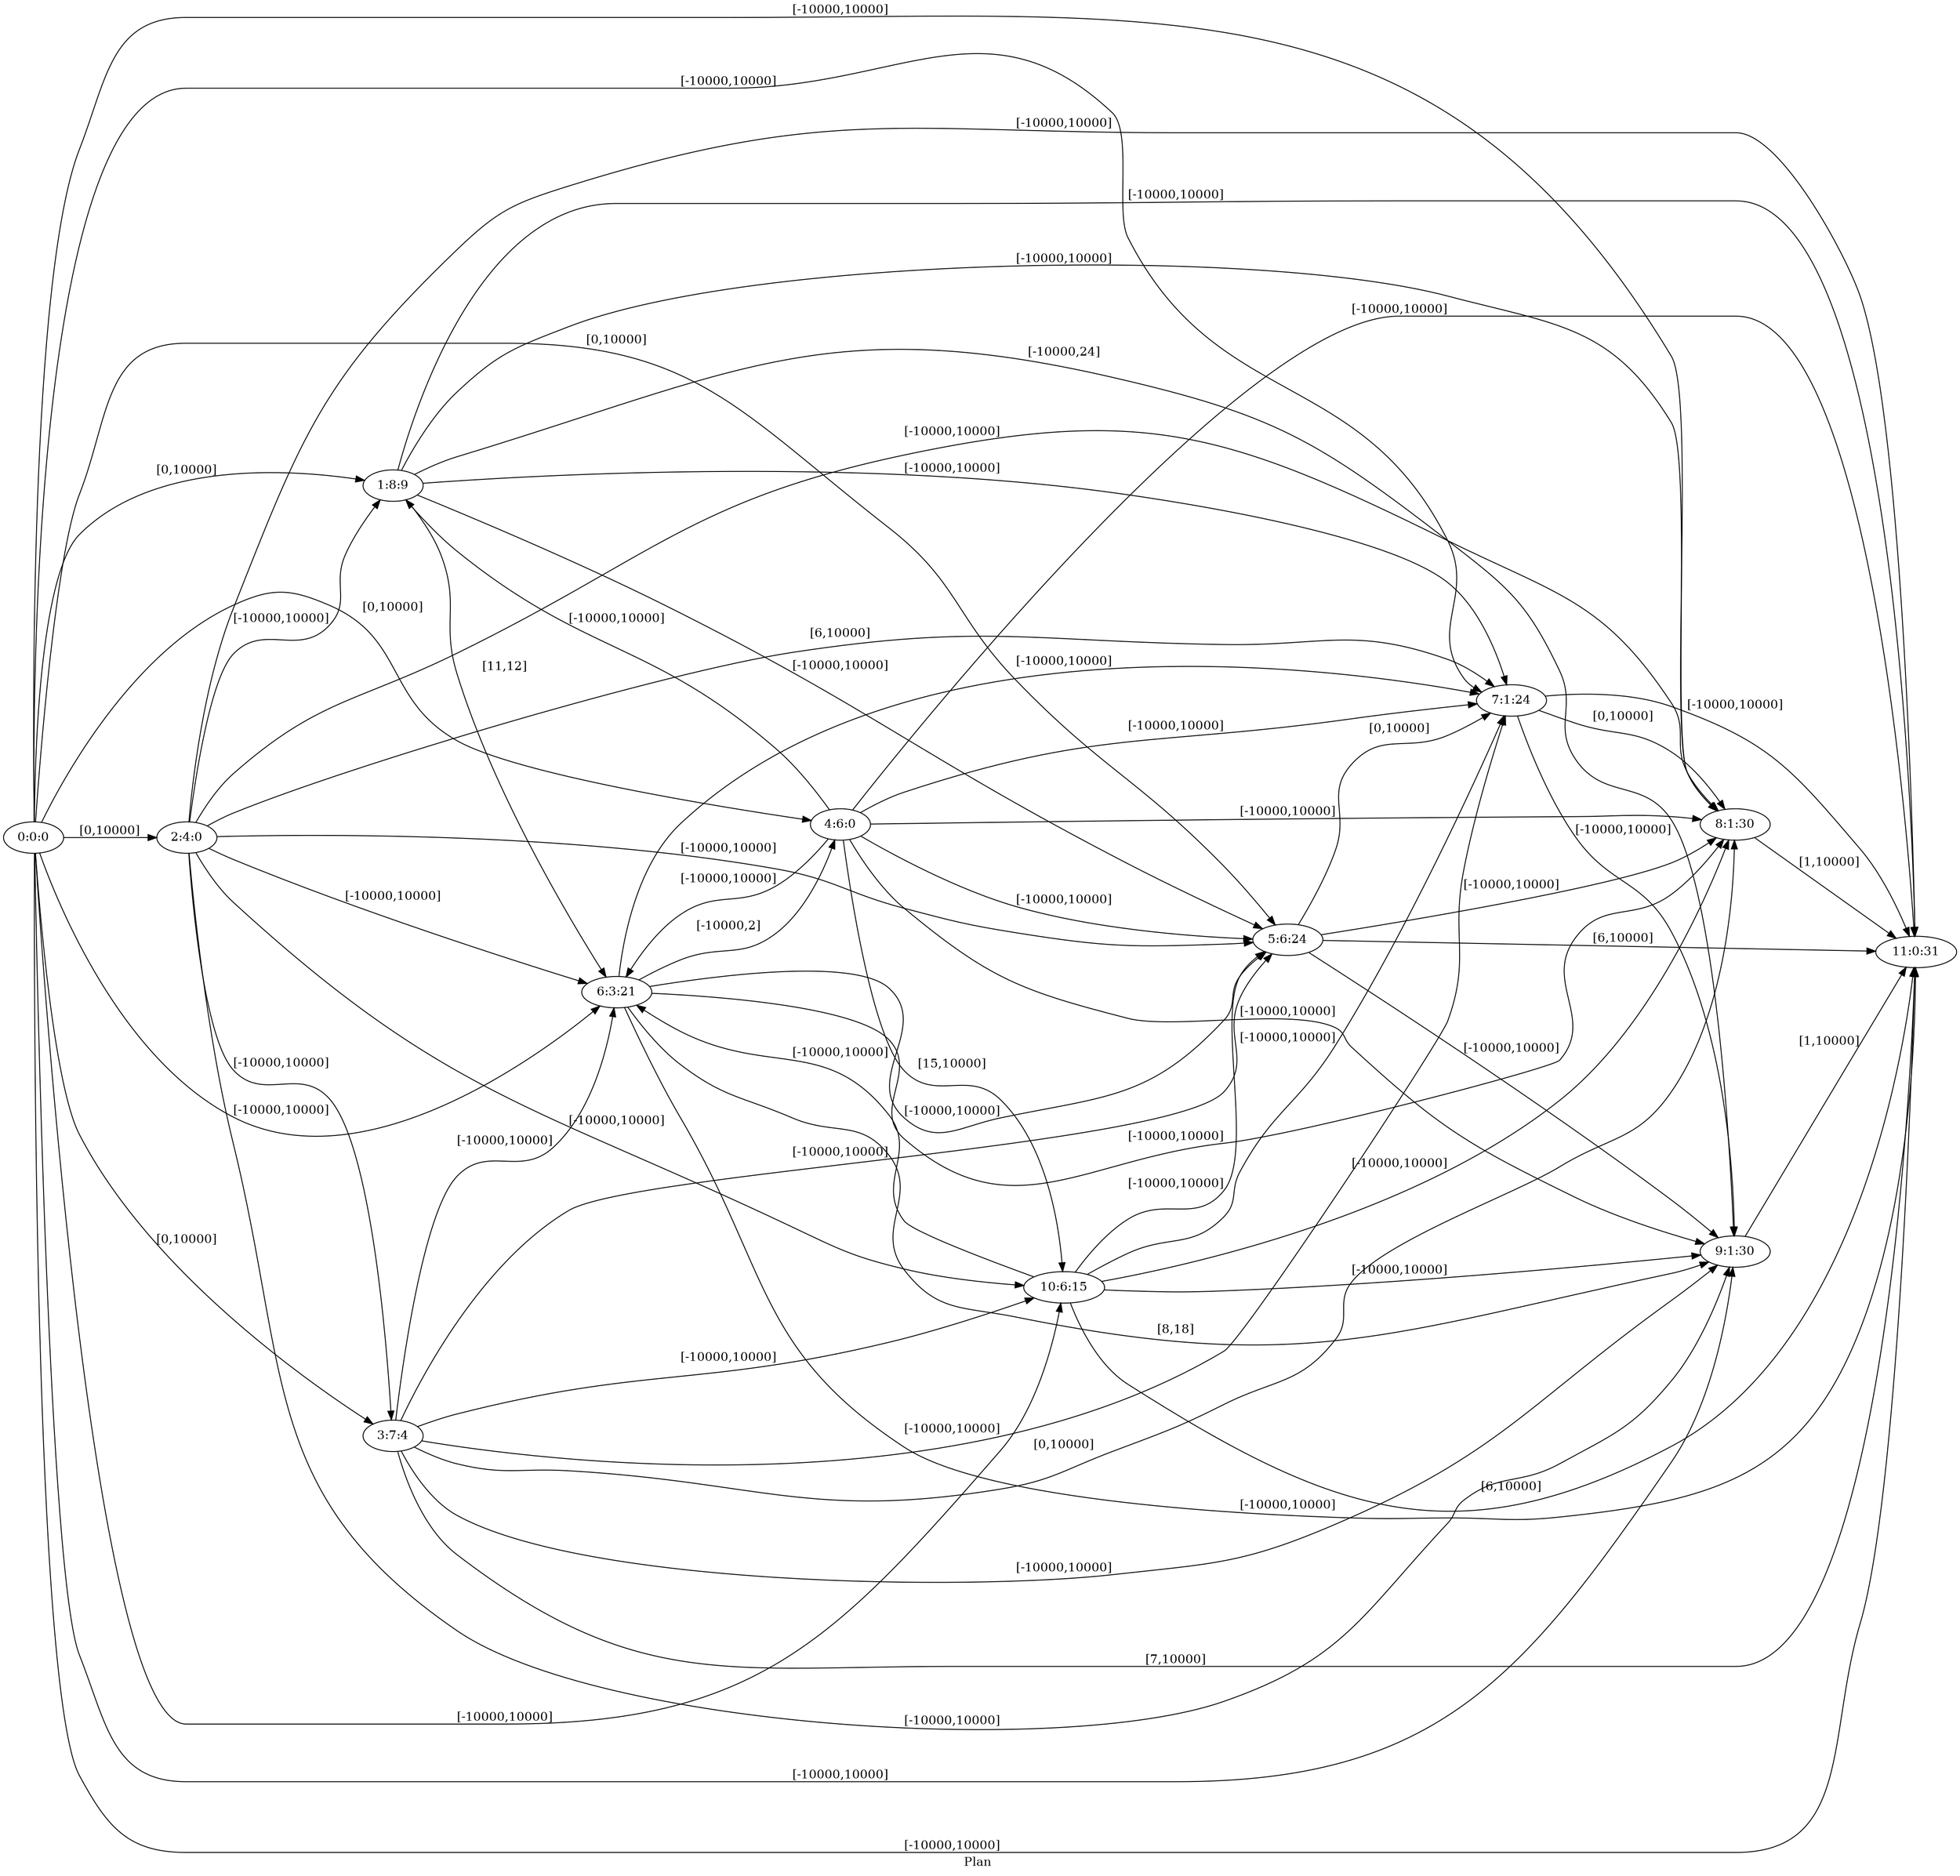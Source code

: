 digraph G {
 rankdir = LR;
 nodesep = .45; 
 size = 30;
label="Plan ";
 fldt = 0.644085;
"0:0:0"->"1:8:9"[ label = "[0,10000]"];
"0:0:0"->"2:4:0"[ label = "[0,10000]"];
"0:0:0"->"3:7:4"[ label = "[0,10000]"];
"0:0:0"->"4:6:0"[ label = "[0,10000]"];
"0:0:0"->"5:6:24"[ label = "[0,10000]"];
"0:0:0"->"6:3:21"[ label = "[-10000,10000]"];
"0:0:0"->"7:1:24"[ label = "[-10000,10000]"];
"0:0:0"->"8:1:30"[ label = "[-10000,10000]"];
"0:0:0"->"9:1:30"[ label = "[-10000,10000]"];
"0:0:0"->"10:6:15"[ label = "[-10000,10000]"];
"0:0:0"->"11:0:31"[ label = "[-10000,10000]"];
"1:8:9"->"5:6:24"[ label = "[-10000,10000]"];
"1:8:9"->"6:3:21"[ label = "[11,12]"];
"1:8:9"->"7:1:24"[ label = "[-10000,10000]"];
"1:8:9"->"8:1:30"[ label = "[-10000,10000]"];
"1:8:9"->"9:1:30"[ label = "[-10000,24]"];
"1:8:9"->"11:0:31"[ label = "[-10000,10000]"];
"2:4:0"->"1:8:9"[ label = "[-10000,10000]"];
"2:4:0"->"3:7:4"[ label = "[-10000,10000]"];
"2:4:0"->"5:6:24"[ label = "[-10000,10000]"];
"2:4:0"->"6:3:21"[ label = "[-10000,10000]"];
"2:4:0"->"7:1:24"[ label = "[6,10000]"];
"2:4:0"->"8:1:30"[ label = "[-10000,10000]"];
"2:4:0"->"9:1:30"[ label = "[-10000,10000]"];
"2:4:0"->"10:6:15"[ label = "[-10000,10000]"];
"2:4:0"->"11:0:31"[ label = "[-10000,10000]"];
"3:7:4"->"5:6:24"[ label = "[-10000,10000]"];
"3:7:4"->"6:3:21"[ label = "[-10000,10000]"];
"3:7:4"->"7:1:24"[ label = "[-10000,10000]"];
"3:7:4"->"8:1:30"[ label = "[0,10000]"];
"3:7:4"->"9:1:30"[ label = "[-10000,10000]"];
"3:7:4"->"10:6:15"[ label = "[-10000,10000]"];
"3:7:4"->"11:0:31"[ label = "[7,10000]"];
"4:6:0"->"1:8:9"[ label = "[-10000,10000]"];
"4:6:0"->"5:6:24"[ label = "[-10000,10000]"];
"4:6:0"->"6:3:21"[ label = "[-10000,10000]"];
"4:6:0"->"7:1:24"[ label = "[-10000,10000]"];
"4:6:0"->"8:1:30"[ label = "[-10000,10000]"];
"4:6:0"->"9:1:30"[ label = "[-10000,10000]"];
"4:6:0"->"10:6:15"[ label = "[15,10000]"];
"4:6:0"->"11:0:31"[ label = "[-10000,10000]"];
"5:6:24"->"7:1:24"[ label = "[0,10000]"];
"5:6:24"->"8:1:30"[ label = "[-10000,10000]"];
"5:6:24"->"9:1:30"[ label = "[-10000,10000]"];
"5:6:24"->"11:0:31"[ label = "[6,10000]"];
"6:3:21"->"4:6:0"[ label = "[-10000,2]"];
"6:3:21"->"5:6:24"[ label = "[-10000,10000]"];
"6:3:21"->"7:1:24"[ label = "[-10000,10000]"];
"6:3:21"->"8:1:30"[ label = "[-10000,10000]"];
"6:3:21"->"9:1:30"[ label = "[8,18]"];
"6:3:21"->"11:0:31"[ label = "[-10000,10000]"];
"7:1:24"->"8:1:30"[ label = "[0,10000]"];
"7:1:24"->"9:1:30"[ label = "[-10000,10000]"];
"7:1:24"->"11:0:31"[ label = "[-10000,10000]"];
"8:1:30"->"11:0:31"[ label = "[1,10000]"];
"9:1:30"->"11:0:31"[ label = "[1,10000]"];
"10:6:15"->"5:6:24"[ label = "[-10000,10000]"];
"10:6:15"->"6:3:21"[ label = "[-10000,10000]"];
"10:6:15"->"7:1:24"[ label = "[-10000,10000]"];
"10:6:15"->"8:1:30"[ label = "[-10000,10000]"];
"10:6:15"->"9:1:30"[ label = "[-10000,10000]"];
"10:6:15"->"11:0:31"[ label = "[6,10000]"];
}
